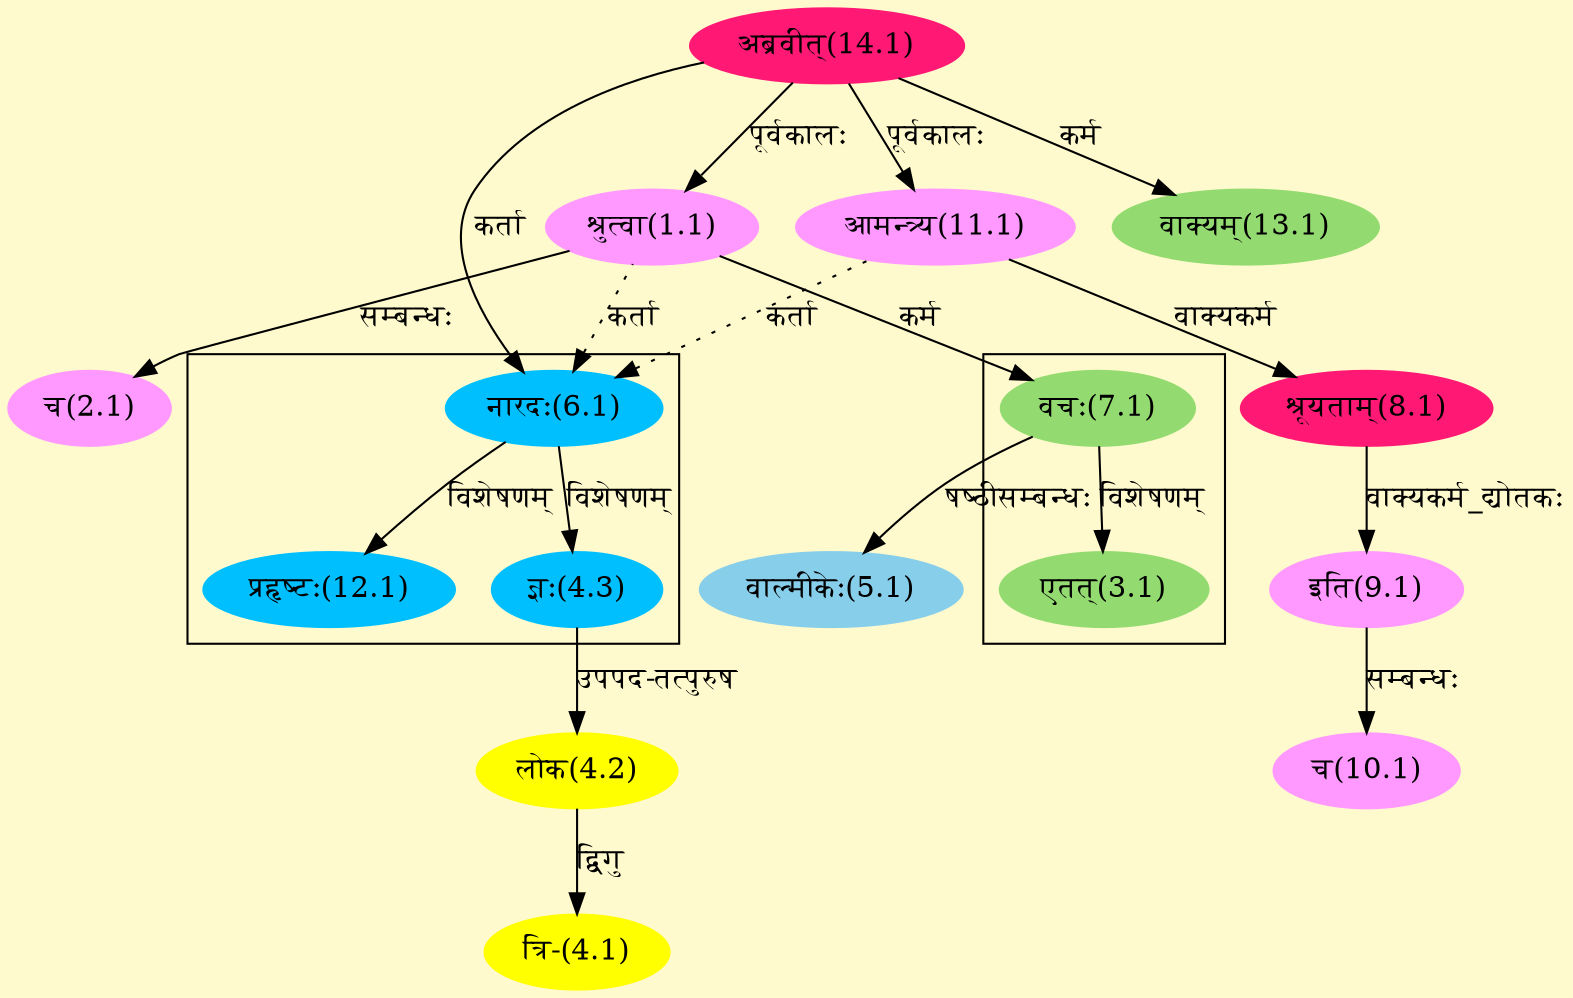 digraph G{
rankdir=BT;
 compound=true;
 bgcolor="lemonchiffon1";

subgraph cluster_1{
Node3_1 [style=filled, color="#93DB70" label = "एतत्(3.1)"]
Node7_1 [style=filled, color="#93DB70" label = "वचः(7.1)"]

}

subgraph cluster_2{
Node4_3 [style=filled, color="#00BFFF" label = "ज्ञः(4.3)"]
Node6_1 [style=filled, color="#00BFFF" label = "नारदः(6.1)"]
Node12_1 [style=filled, color="#00BFFF" label = "प्रहृष्टः(12.1)"]

}
Node1_1 [style=filled, color="#FF99FF" label = "श्रुत्वा(1.1)"]
Node14_1 [style=filled, color="#FF1975" label = "अब्रवीत्(14.1)"]
Node2_1 [style=filled, color="#FF99FF" label = "च(2.1)"]
Node4_1 [style=filled, color="#FFFF00" label = "त्रि-(4.1)"]
Node4_2 [style=filled, color="#FFFF00" label = "लोक(4.2)"]
Node4_3 [style=filled, color="#00BFFF" label = "ज्ञः(4.3)"]
Node5_1 [style=filled, color="#87CEEB" label = "वाल्मीकेः(5.1)"]
Node7_1 [style=filled, color="#93DB70" label = "वचः(7.1)"]
Node6_1 [style=filled, color="#00BFFF" label = "नारदः(6.1)"]
Node11_1 [style=filled, color="#FF99FF" label = "आमन्त्र्य(11.1)"]
Node8_1 [style=filled, color="#FF1975" label = "श्रूयताम्(8.1)"]
Node9_1 [style=filled, color="#FF99FF" label = "इति(9.1)"]
Node10_1 [style=filled, color="#FF99FF" label = "च(10.1)"]
Node13_1 [style=filled, color="#93DB70" label = "वाक्यम्(13.1)"]
/* Start of Relations section */

Node1_1 -> Node14_1 [  label="पूर्वकालः"  dir="back" ]
Node2_1 -> Node1_1 [  label="सम्बन्धः"  dir="back" ]
Node3_1 -> Node7_1 [  label="विशेषणम्"  dir="back" ]
Node4_1 -> Node4_2 [  label="द्विगु"  dir="back" ]
Node4_2 -> Node4_3 [  label="उपपद-तत्पुरुष"  dir="back" ]
Node4_3 -> Node6_1 [  label="विशेषणम्"  dir="back" ]
Node5_1 -> Node7_1 [  label="षष्ठीसम्बन्धः"  dir="back" ]
Node6_1 -> Node14_1 [  label="कर्ता"  dir="back" ]
Node6_1 -> Node11_1 [ style=dotted label="कर्ता"  dir="back" ]
Node6_1 -> Node1_1 [ style=dotted label="कर्ता"  dir="back" ]
Node7_1 -> Node1_1 [  label="कर्म"  dir="back" ]
Node8_1 -> Node11_1 [  label="वाक्यकर्म"  dir="back" ]
Node9_1 -> Node8_1 [  label="वाक्यकर्म_द्योतकः"  dir="back" ]
Node10_1 -> Node9_1 [  label="सम्बन्धः"  dir="back" ]
Node11_1 -> Node14_1 [  label="पूर्वकालः"  dir="back" ]
Node12_1 -> Node6_1 [  label="विशेषणम्"  dir="back" ]
Node13_1 -> Node14_1 [  label="कर्म"  dir="back" ]
}
